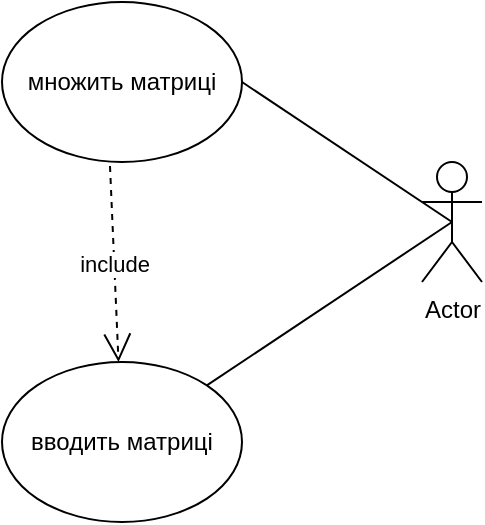 <mxfile version="21.5.1" type="device">
  <diagram name="Сторінка-1" id="N4K76F9bGb0uiW8S71nY">
    <mxGraphModel dx="1098" dy="828" grid="1" gridSize="10" guides="1" tooltips="1" connect="1" arrows="1" fold="1" page="1" pageScale="1" pageWidth="827" pageHeight="1169" math="0" shadow="0">
      <root>
        <mxCell id="0" />
        <mxCell id="1" parent="0" />
        <mxCell id="pnc7bbZg3f2_Gpb_w_wm-1" value="Actor" style="shape=umlActor;verticalLabelPosition=bottom;verticalAlign=top;html=1;outlineConnect=0;" vertex="1" parent="1">
          <mxGeometry x="650" y="390" width="30" height="60" as="geometry" />
        </mxCell>
        <mxCell id="pnc7bbZg3f2_Gpb_w_wm-2" value="вводить матриці" style="ellipse;whiteSpace=wrap;html=1;" vertex="1" parent="1">
          <mxGeometry x="440" y="490" width="120" height="80" as="geometry" />
        </mxCell>
        <mxCell id="pnc7bbZg3f2_Gpb_w_wm-3" value="множить матриці" style="ellipse;whiteSpace=wrap;html=1;" vertex="1" parent="1">
          <mxGeometry x="440" y="310" width="120" height="80" as="geometry" />
        </mxCell>
        <mxCell id="pnc7bbZg3f2_Gpb_w_wm-8" value="" style="endArrow=none;html=1;rounded=0;exitX=0.5;exitY=0.5;exitDx=0;exitDy=0;exitPerimeter=0;entryX=1;entryY=0;entryDx=0;entryDy=0;" edge="1" parent="1" source="pnc7bbZg3f2_Gpb_w_wm-1" target="pnc7bbZg3f2_Gpb_w_wm-2">
          <mxGeometry width="50" height="50" relative="1" as="geometry">
            <mxPoint x="390" y="580" as="sourcePoint" />
            <mxPoint x="440" y="530" as="targetPoint" />
          </mxGeometry>
        </mxCell>
        <mxCell id="pnc7bbZg3f2_Gpb_w_wm-9" value="" style="endArrow=none;html=1;rounded=0;entryX=0.5;entryY=0.5;entryDx=0;entryDy=0;entryPerimeter=0;exitX=1;exitY=0.5;exitDx=0;exitDy=0;" edge="1" parent="1" source="pnc7bbZg3f2_Gpb_w_wm-3" target="pnc7bbZg3f2_Gpb_w_wm-1">
          <mxGeometry width="50" height="50" relative="1" as="geometry">
            <mxPoint x="560" y="440" as="sourcePoint" />
            <mxPoint x="610" y="390" as="targetPoint" />
          </mxGeometry>
        </mxCell>
        <mxCell id="pnc7bbZg3f2_Gpb_w_wm-11" value="include" style="endArrow=open;endSize=12;dashed=1;html=1;rounded=0;exitX=0.45;exitY=1.025;exitDx=0;exitDy=0;exitPerimeter=0;" edge="1" parent="1" source="pnc7bbZg3f2_Gpb_w_wm-3" target="pnc7bbZg3f2_Gpb_w_wm-2">
          <mxGeometry width="160" relative="1" as="geometry">
            <mxPoint x="330" y="460" as="sourcePoint" />
            <mxPoint x="490" y="460" as="targetPoint" />
          </mxGeometry>
        </mxCell>
      </root>
    </mxGraphModel>
  </diagram>
</mxfile>
